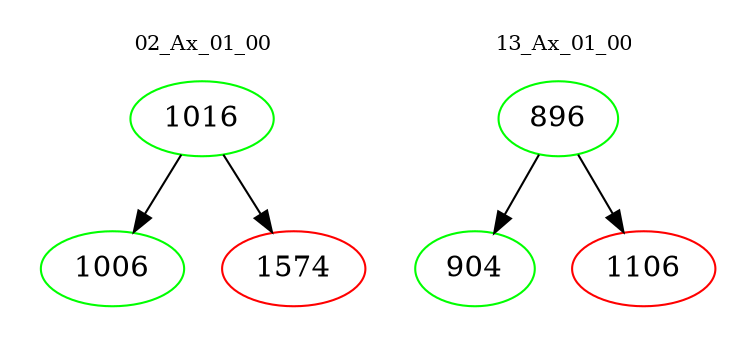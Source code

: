 digraph{
subgraph cluster_0 {
color = white
label = "02_Ax_01_00";
fontsize=10;
T0_1016 [label="1016", color="green"]
T0_1016 -> T0_1006 [color="black"]
T0_1006 [label="1006", color="green"]
T0_1016 -> T0_1574 [color="black"]
T0_1574 [label="1574", color="red"]
}
subgraph cluster_1 {
color = white
label = "13_Ax_01_00";
fontsize=10;
T1_896 [label="896", color="green"]
T1_896 -> T1_904 [color="black"]
T1_904 [label="904", color="green"]
T1_896 -> T1_1106 [color="black"]
T1_1106 [label="1106", color="red"]
}
}
